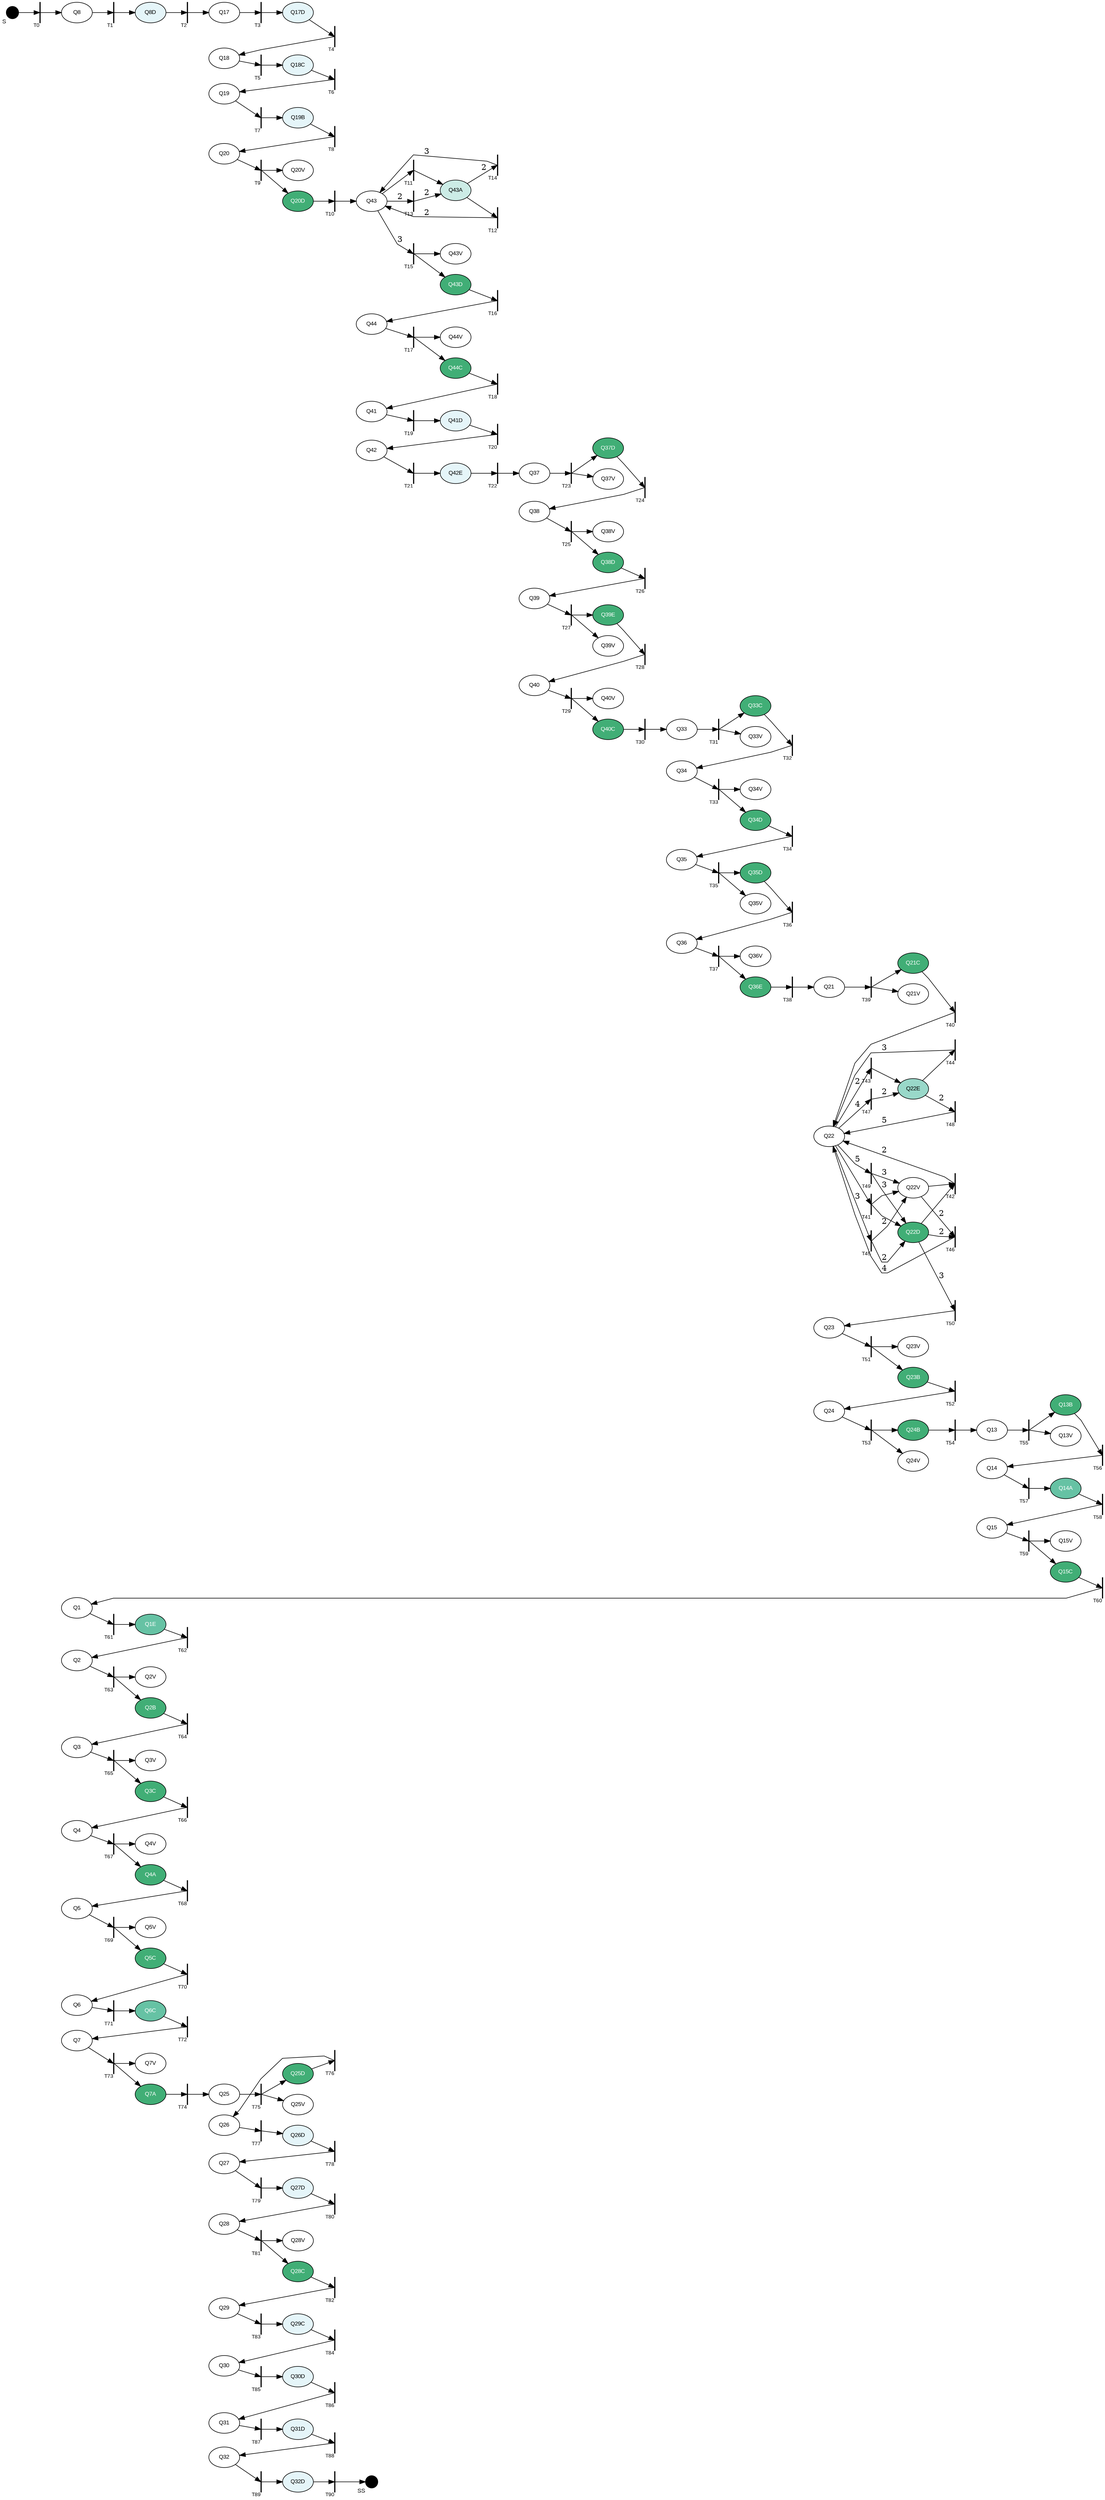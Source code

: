 digraph G { rankdir=LR; splines=polyline;
node[style=filled; fontsize=10; fontname=Arial; fontcolor=black; fillcolor=white; colorscheme=bugn9];
"S"[fillcolor=black; shape=point; width=0.3; xlabel="S";];"Q8"[colorscheme="reds5"; fillcolor=white; ]; "Q8D"[fillcolor=2; ]; "Q17"[colorscheme="reds5"; fillcolor=white; ]; "Q17D"[fillcolor=2; ]; "Q18"[colorscheme="reds5"; fillcolor=white; ]; "Q18C"[fillcolor=2; ]; "Q19"[colorscheme="reds5"; fillcolor=white; ]; "Q19B"[fillcolor=2; ]; "Q20"[colorscheme="reds5"; fillcolor=white; ]; "Q20D"[fillcolor=6; fontcolor=white;]; "Q43"[colorscheme="reds5"; fillcolor=white; fontcolor=black;]; "Q43A"[fillcolor=3; ]; "Q43D"[fillcolor=6; fontcolor=white;]; "Q44"[colorscheme="reds5"; fillcolor=white; ]; "Q44C"[fillcolor=6; fontcolor=white;]; "Q41"[colorscheme="reds5"; fillcolor=white; ]; "Q41D"[fillcolor=2; ]; "Q42"[colorscheme="reds5"; fillcolor=white; ]; "Q42E"[fillcolor=2; ]; "Q37"[colorscheme="reds5"; fillcolor=white; ]; "Q37D"[fillcolor=6; fontcolor=white;]; "Q38"[colorscheme="reds5"; fillcolor=white; ]; "Q38D"[fillcolor=6; fontcolor=white;]; "Q39"[colorscheme="reds5"; fillcolor=white; ]; "Q39E"[fillcolor=6; fontcolor=white;]; "Q40"[colorscheme="reds5"; fillcolor=white; ]; "Q40C"[fillcolor=6; fontcolor=white;]; "Q33"[colorscheme="reds5"; fillcolor=white; ]; "Q33C"[fillcolor=6; fontcolor=white;]; "Q34"[colorscheme="reds5"; fillcolor=white; ]; "Q34D"[fillcolor=6; fontcolor=white;]; "Q35"[colorscheme="reds5"; fillcolor=white; ]; "Q35D"[fillcolor=6; fontcolor=white;]; "Q36"[colorscheme="reds5"; fillcolor=white; ]; "Q36E"[fillcolor=6; fontcolor=white;]; "Q21"[colorscheme="reds5"; fillcolor=white; ]; "Q21C"[fillcolor=6; fontcolor=white;]; "Q22"[colorscheme="reds5"; fillcolor=white; fontcolor=black;]; "Q22D"[fillcolor=6; fontcolor=white;]; "Q22E"[fillcolor=4; ]; "Q23"[colorscheme="reds5"; fillcolor=white; ]; "Q23B"[fillcolor=6; fontcolor=white;]; "Q24"[colorscheme="reds5"; fillcolor=white; ]; "Q24B"[fillcolor=6; fontcolor=white;]; "Q13"[colorscheme="reds5"; fillcolor=white; ]; "Q13B"[fillcolor=6; fontcolor=white;]; "Q14"[colorscheme="reds5"; fillcolor=white; ]; "Q14A"[fillcolor=5; fontcolor=white;]; "Q15"[colorscheme="reds5"; fillcolor=white; ]; "Q15C"[fillcolor=6; fontcolor=white;]; "Q1"[colorscheme="reds5"; fillcolor=white; ]; "Q1E"[fillcolor=5; fontcolor=white;]; "Q2"[colorscheme="reds5"; fillcolor=white; ]; "Q2B"[fillcolor=6; fontcolor=white;]; "Q3"[colorscheme="reds5"; fillcolor=white; ]; "Q3C"[fillcolor=6; fontcolor=white;]; "Q4"[colorscheme="reds5"; fillcolor=white; ]; "Q4A"[fillcolor=6; fontcolor=white;]; "Q5"[colorscheme="reds5"; fillcolor=white; ]; "Q5C"[fillcolor=6; fontcolor=white;]; "Q6"[colorscheme="reds5"; fillcolor=white; ]; "Q6C"[fillcolor=5; fontcolor=white;]; "Q7"[colorscheme="reds5"; fillcolor=white; ]; "Q7A"[fillcolor=6; fontcolor=white;]; "Q25"[colorscheme="reds5"; fillcolor=white; ]; "Q25D"[fillcolor=6; fontcolor=white;]; "Q26"[colorscheme="reds5"; fillcolor=white; ]; "Q26D"[fillcolor=2; ]; "Q27"[colorscheme="reds5"; fillcolor=white; ]; "Q27D"[fillcolor=2; ]; "Q28"[colorscheme="reds5"; fillcolor=white; ]; "Q28C"[fillcolor=6; fontcolor=white;]; "Q29"[colorscheme="reds5"; fillcolor=white; ]; "Q29C"[fillcolor=2; ]; "Q30"[colorscheme="reds5"; fillcolor=white; ]; "Q30D"[fillcolor=2; ]; "Q31"[colorscheme="reds5"; fillcolor=white; ]; "Q31D"[fillcolor=2; ]; "Q32"[colorscheme="reds5"; fillcolor=white; ]; "Q32D"[fillcolor=2; ]; "SS"[fillcolor=black; shape=point; width=0.3; xlabel="SS";];"T0"[fillcolor=black; shape=box; label=""; width=0.01; fontsize=9; xlabel="T0"]; "T1"[fillcolor=black; shape=box; label=""; width=0.01; fontsize=9; xlabel="T1"]; "T2"[fillcolor=black; shape=box; label=""; width=0.01; fontsize=9; xlabel="T2"]; "T3"[fillcolor=black; shape=box; label=""; width=0.01; fontsize=9; xlabel="T3"]; "T4"[fillcolor=black; shape=box; label=""; width=0.01; fontsize=9; xlabel="T4"]; "T5"[fillcolor=black; shape=box; label=""; width=0.01; fontsize=9; xlabel="T5"]; "T6"[fillcolor=black; shape=box; label=""; width=0.01; fontsize=9; xlabel="T6"]; "T7"[fillcolor=black; shape=box; label=""; width=0.01; fontsize=9; xlabel="T7"]; "T8"[fillcolor=black; shape=box; label=""; width=0.01; fontsize=9; xlabel="T8"]; "T9"[fillcolor=black; shape=box; label=""; width=0.01; fontsize=9; xlabel="T9"]; "T10"[fillcolor=black; shape=box; label=""; width=0.01; fontsize=9; xlabel="T10"]; "T11"[fillcolor=black; shape=box; label=""; width=0.01; fontsize=9; xlabel="T11"]; "T12"[fillcolor=black; shape=box; label=""; width=0.01; fontsize=9; xlabel="T12"]; "T13"[fillcolor=black; shape=box; label=""; width=0.01; fontsize=9; xlabel="T13"]; "T14"[fillcolor=black; shape=box; label=""; width=0.01; fontsize=9; xlabel="T14"]; "T15"[fillcolor=black; shape=box; label=""; width=0.01; fontsize=9; xlabel="T15"]; "T16"[fillcolor=black; shape=box; label=""; width=0.01; fontsize=9; xlabel="T16"]; "T17"[fillcolor=black; shape=box; label=""; width=0.01; fontsize=9; xlabel="T17"]; "T18"[fillcolor=black; shape=box; label=""; width=0.01; fontsize=9; xlabel="T18"]; "T19"[fillcolor=black; shape=box; label=""; width=0.01; fontsize=9; xlabel="T19"]; "T20"[fillcolor=black; shape=box; label=""; width=0.01; fontsize=9; xlabel="T20"]; "T21"[fillcolor=black; shape=box; label=""; width=0.01; fontsize=9; xlabel="T21"]; "T22"[fillcolor=black; shape=box; label=""; width=0.01; fontsize=9; xlabel="T22"]; "T23"[fillcolor=black; shape=box; label=""; width=0.01; fontsize=9; xlabel="T23"]; "T24"[fillcolor=black; shape=box; label=""; width=0.01; fontsize=9; xlabel="T24"]; "T25"[fillcolor=black; shape=box; label=""; width=0.01; fontsize=9; xlabel="T25"]; "T26"[fillcolor=black; shape=box; label=""; width=0.01; fontsize=9; xlabel="T26"]; "T27"[fillcolor=black; shape=box; label=""; width=0.01; fontsize=9; xlabel="T27"]; "T28"[fillcolor=black; shape=box; label=""; width=0.01; fontsize=9; xlabel="T28"]; "T29"[fillcolor=black; shape=box; label=""; width=0.01; fontsize=9; xlabel="T29"]; "T30"[fillcolor=black; shape=box; label=""; width=0.01; fontsize=9; xlabel="T30"]; "T31"[fillcolor=black; shape=box; label=""; width=0.01; fontsize=9; xlabel="T31"]; "T32"[fillcolor=black; shape=box; label=""; width=0.01; fontsize=9; xlabel="T32"]; "T33"[fillcolor=black; shape=box; label=""; width=0.01; fontsize=9; xlabel="T33"]; "T34"[fillcolor=black; shape=box; label=""; width=0.01; fontsize=9; xlabel="T34"]; "T35"[fillcolor=black; shape=box; label=""; width=0.01; fontsize=9; xlabel="T35"]; "T36"[fillcolor=black; shape=box; label=""; width=0.01; fontsize=9; xlabel="T36"]; "T37"[fillcolor=black; shape=box; label=""; width=0.01; fontsize=9; xlabel="T37"]; "T38"[fillcolor=black; shape=box; label=""; width=0.01; fontsize=9; xlabel="T38"]; "T39"[fillcolor=black; shape=box; label=""; width=0.01; fontsize=9; xlabel="T39"]; "T40"[fillcolor=black; shape=box; label=""; width=0.01; fontsize=9; xlabel="T40"]; "T41"[fillcolor=black; shape=box; label=""; width=0.01; fontsize=9; xlabel="T41"]; "T42"[fillcolor=black; shape=box; label=""; width=0.01; fontsize=9; xlabel="T42"]; "T43"[fillcolor=black; shape=box; label=""; width=0.01; fontsize=9; xlabel="T43"]; "T44"[fillcolor=black; shape=box; label=""; width=0.01; fontsize=9; xlabel="T44"]; "T45"[fillcolor=black; shape=box; label=""; width=0.01; fontsize=9; xlabel="T45"]; "T46"[fillcolor=black; shape=box; label=""; width=0.01; fontsize=9; xlabel="T46"]; "T47"[fillcolor=black; shape=box; label=""; width=0.01; fontsize=9; xlabel="T47"]; "T48"[fillcolor=black; shape=box; label=""; width=0.01; fontsize=9; xlabel="T48"]; "T49"[fillcolor=black; shape=box; label=""; width=0.01; fontsize=9; xlabel="T49"]; "T50"[fillcolor=black; shape=box; label=""; width=0.01; fontsize=9; xlabel="T50"]; "T51"[fillcolor=black; shape=box; label=""; width=0.01; fontsize=9; xlabel="T51"]; "T52"[fillcolor=black; shape=box; label=""; width=0.01; fontsize=9; xlabel="T52"]; "T53"[fillcolor=black; shape=box; label=""; width=0.01; fontsize=9; xlabel="T53"]; "T54"[fillcolor=black; shape=box; label=""; width=0.01; fontsize=9; xlabel="T54"]; "T55"[fillcolor=black; shape=box; label=""; width=0.01; fontsize=9; xlabel="T55"]; "T56"[fillcolor=black; shape=box; label=""; width=0.01; fontsize=9; xlabel="T56"]; "T57"[fillcolor=black; shape=box; label=""; width=0.01; fontsize=9; xlabel="T57"]; "T58"[fillcolor=black; shape=box; label=""; width=0.01; fontsize=9; xlabel="T58"]; "T59"[fillcolor=black; shape=box; label=""; width=0.01; fontsize=9; xlabel="T59"]; "T60"[fillcolor=black; shape=box; label=""; width=0.01; fontsize=9; xlabel="T60"]; "T61"[fillcolor=black; shape=box; label=""; width=0.01; fontsize=9; xlabel="T61"]; "T62"[fillcolor=black; shape=box; label=""; width=0.01; fontsize=9; xlabel="T62"]; "T63"[fillcolor=black; shape=box; label=""; width=0.01; fontsize=9; xlabel="T63"]; "T64"[fillcolor=black; shape=box; label=""; width=0.01; fontsize=9; xlabel="T64"]; "T65"[fillcolor=black; shape=box; label=""; width=0.01; fontsize=9; xlabel="T65"]; "T66"[fillcolor=black; shape=box; label=""; width=0.01; fontsize=9; xlabel="T66"]; "T67"[fillcolor=black; shape=box; label=""; width=0.01; fontsize=9; xlabel="T67"]; "T68"[fillcolor=black; shape=box; label=""; width=0.01; fontsize=9; xlabel="T68"]; "T69"[fillcolor=black; shape=box; label=""; width=0.01; fontsize=9; xlabel="T69"]; "T70"[fillcolor=black; shape=box; label=""; width=0.01; fontsize=9; xlabel="T70"]; "T71"[fillcolor=black; shape=box; label=""; width=0.01; fontsize=9; xlabel="T71"]; "T72"[fillcolor=black; shape=box; label=""; width=0.01; fontsize=9; xlabel="T72"]; "T73"[fillcolor=black; shape=box; label=""; width=0.01; fontsize=9; xlabel="T73"]; "T74"[fillcolor=black; shape=box; label=""; width=0.01; fontsize=9; xlabel="T74"]; "T75"[fillcolor=black; shape=box; label=""; width=0.01; fontsize=9; xlabel="T75"]; "T76"[fillcolor=black; shape=box; label=""; width=0.01; fontsize=9; xlabel="T76"]; "T77"[fillcolor=black; shape=box; label=""; width=0.01; fontsize=9; xlabel="T77"]; "T78"[fillcolor=black; shape=box; label=""; width=0.01; fontsize=9; xlabel="T78"]; "T79"[fillcolor=black; shape=box; label=""; width=0.01; fontsize=9; xlabel="T79"]; "T80"[fillcolor=black; shape=box; label=""; width=0.01; fontsize=9; xlabel="T80"]; "T81"[fillcolor=black; shape=box; label=""; width=0.01; fontsize=9; xlabel="T81"]; "T82"[fillcolor=black; shape=box; label=""; width=0.01; fontsize=9; xlabel="T82"]; "T83"[fillcolor=black; shape=box; label=""; width=0.01; fontsize=9; xlabel="T83"]; "T84"[fillcolor=black; shape=box; label=""; width=0.01; fontsize=9; xlabel="T84"]; "T85"[fillcolor=black; shape=box; label=""; width=0.01; fontsize=9; xlabel="T85"]; "T86"[fillcolor=black; shape=box; label=""; width=0.01; fontsize=9; xlabel="T86"]; "T87"[fillcolor=black; shape=box; label=""; width=0.01; fontsize=9; xlabel="T87"]; "T88"[fillcolor=black; shape=box; label=""; width=0.01; fontsize=9; xlabel="T88"]; "T89"[fillcolor=black; shape=box; label=""; width=0.01; fontsize=9; xlabel="T89"]; "T90"[fillcolor=black; shape=box; label=""; width=0.01; fontsize=9; xlabel="T90"]; {rank=same; "Q8"; "Q1"; "Q2"; "Q3"; "Q4"; "Q5"; "Q6"; "Q7"; }{rank=same; "Q17"; "Q18"; "Q19"; "Q20"; }{rank=same; "Q43"; "Q44"; "Q41"; "Q42"; }{rank=same; "Q37"; "Q38"; "Q39"; "Q40"; }{rank=same; "Q33"; "Q34"; "Q35"; "Q36"; }{rank=same; "Q21"; "Q22"; "Q23"; "Q24"; }{rank=same; "Q13"; "Q14"; "Q15"; }{rank=same; "Q25"; "Q26"; "Q27"; "Q28"; "Q29"; "Q30"; "Q31"; "Q32"; }"S"->"T0" "T0"->"Q8" "Q8"->"T1" "T1"->"Q8D" "Q8D"->"T2" "T2"->"Q17" "Q17"->"T3" "T3"->"Q17D" "Q17D"->"T4" "T4"->"Q18" "Q18"->"T5" "T5"->"Q18C" "Q18C"->"T6" "T6"->"Q19" "Q19"->"T7" "T7"->"Q19B" "Q19B"->"T8" "T8"->"Q20" "Q20"->"T9" "T9"->"Q20D" "T9"->"Q20V" "Q20D"->"T10" "T10"->"Q43" "Q43"->"T11" "T11"->"Q43A" "Q43A"->"T12" "T12"->"Q43"[label="2";]; "Q43"->"T13"[label="2";]; "T13"->"Q43A"[label="2";]; "Q43A"->"T14"[label="2";]; "T14"->"Q43"[label="3";]; "Q43"->"T15"[label="3";]; "T15"->"Q43D" "T15"->"Q43V" "Q43D"->"T16" "T16"->"Q44" "Q44"->"T17" "T17"->"Q44C" "T17"->"Q44V" "Q44C"->"T18" "T18"->"Q41" "Q41"->"T19" "T19"->"Q41D" "Q41D"->"T20" "T20"->"Q42" "Q42"->"T21" "T21"->"Q42E" "Q42E"->"T22" "T22"->"Q37" "Q37"->"T23" "T23"->"Q37D" "T23"->"Q37V" "Q37D"->"T24" "T24"->"Q38" "Q38"->"T25" "T25"->"Q38D" "T25"->"Q38V" "Q38D"->"T26" "T26"->"Q39" "Q39"->"T27" "T27"->"Q39E" "T27"->"Q39V" "Q39E"->"T28" "T28"->"Q40" "Q40"->"T29" "T29"->"Q40C" "T29"->"Q40V" "Q40C"->"T30" "T30"->"Q33" "Q33"->"T31" "T31"->"Q33C" "T31"->"Q33V" "Q33C"->"T32" "T32"->"Q34" "Q34"->"T33" "T33"->"Q34D" "T33"->"Q34V" "Q34D"->"T34" "T34"->"Q35" "Q35"->"T35" "T35"->"Q35D" "T35"->"Q35V" "Q35D"->"T36" "T36"->"Q36" "Q36"->"T37" "T37"->"Q36E" "T37"->"Q36V" "Q36E"->"T38" "T38"->"Q21" "Q21"->"T39" "T39"->"Q21C" "T39"->"Q21V" "Q21C"->"T40" "T40"->"Q22" "Q22"->"T41" "T41"->"Q22D" "T41"->"Q22V" "Q22D"->"T42" "Q22V"->"T42" "T42"->"Q22"[label="2";]; "Q22"->"T43"[label="2";]; "T43"->"Q22E" "Q22E"->"T44" "T44"->"Q22"[label="3";]; "Q22"->"T45"[label="3";]; "T45"->"Q22D"[label="2";]; "T45"->"Q22V"[label="2";]; "Q22D"->"T46"[label="2";]; "Q22V"->"T46"[label="2";]; "T46"->"Q22"[label="4";]; "Q22"->"T47"[label="4";]; "T47"->"Q22E"[label="2";]; "Q22E"->"T48"[label="2";]; "T48"->"Q22"[label="5";]; "Q22"->"T49"[label="5";]; "T49"->"Q22D"[label="3";]; "T49"->"Q22V"[label="3";]; "Q22D"->"T50"[label="3";]; "T50"->"Q23" "Q23"->"T51" "T51"->"Q23B" "T51"->"Q23V" "Q23B"->"T52" "T52"->"Q24" "Q24"->"T53" "T53"->"Q24B" "T53"->"Q24V" "Q24B"->"T54" "T54"->"Q13" "Q13"->"T55" "T55"->"Q13B" "T55"->"Q13V" "Q13B"->"T56" "T56"->"Q14" "Q14"->"T57" "T57"->"Q14A" "Q14A"->"T58" "T58"->"Q15" "Q15"->"T59" "T59"->"Q15C" "T59"->"Q15V" "Q15C"->"T60" "T60"->"Q1" "Q1"->"T61" "T61"->"Q1E" "Q1E"->"T62" "T62"->"Q2" "Q2"->"T63" "T63"->"Q2B" "T63"->"Q2V" "Q2B"->"T64" "T64"->"Q3" "Q3"->"T65" "T65"->"Q3C" "T65"->"Q3V" "Q3C"->"T66" "T66"->"Q4" "Q4"->"T67" "T67"->"Q4A" "T67"->"Q4V" "Q4A"->"T68" "T68"->"Q5" "Q5"->"T69" "T69"->"Q5C" "T69"->"Q5V" "Q5C"->"T70" "T70"->"Q6" "Q6"->"T71" "T71"->"Q6C" "Q6C"->"T72" "T72"->"Q7" "Q7"->"T73" "T73"->"Q7A" "T73"->"Q7V" "Q7A"->"T74" "T74"->"Q25" "Q25"->"T75" "T75"->"Q25D" "T75"->"Q25V" "Q25D"->"T76" "T76"->"Q26" "Q26"->"T77" "T77"->"Q26D" "Q26D"->"T78" "T78"->"Q27" "Q27"->"T79" "T79"->"Q27D" "Q27D"->"T80" "T80"->"Q28" "Q28"->"T81" "T81"->"Q28C" "T81"->"Q28V" "Q28C"->"T82" "T82"->"Q29" "Q29"->"T83" "T83"->"Q29C" "Q29C"->"T84" "T84"->"Q30" "Q30"->"T85" "T85"->"Q30D" "Q30D"->"T86" "T86"->"Q31" "Q31"->"T87" "T87"->"Q31D" "Q31D"->"T88" "T88"->"Q32" "Q32"->"T89" "T89"->"Q32D" "Q32D"->"T90" "T90"->"SS" }